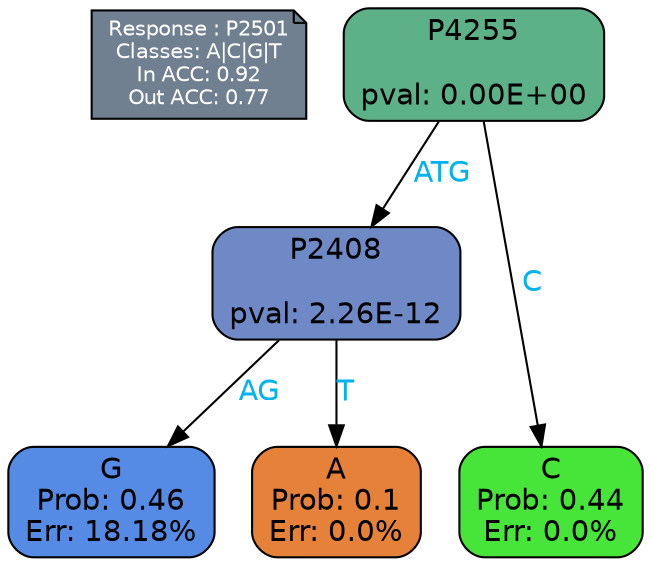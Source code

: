 digraph Tree {
node [shape=box, style="filled, rounded", color="black", fontname=helvetica] ;
graph [ranksep=equally, splines=polylines, bgcolor=transparent, dpi=600] ;
edge [fontname=helvetica] ;
LEGEND [label="Response : P2501
Classes: A|C|G|T
In ACC: 0.92
Out ACC: 0.77
",shape=note,align=left,style=filled,fillcolor="slategray",fontcolor="white",fontsize=10];1 [label="P4255

pval: 0.00E+00", fillcolor="#5db188"] ;
2 [label="P2408

pval: 2.26E-12", fillcolor="#6e89c6"] ;
3 [label="G
Prob: 0.46
Err: 18.18%", fillcolor="#558ae5"] ;
4 [label="A
Prob: 0.1
Err: 0.0%", fillcolor="#e58139"] ;
5 [label="C
Prob: 0.44
Err: 0.0%", fillcolor="#47e539"] ;
1 -> 2 [label="ATG",fontcolor=deepskyblue2] ;
1 -> 5 [label="C",fontcolor=deepskyblue2] ;
2 -> 3 [label="AG",fontcolor=deepskyblue2] ;
2 -> 4 [label="T",fontcolor=deepskyblue2] ;
{rank = same; 3;4;5;}{rank = same; LEGEND;1;}}